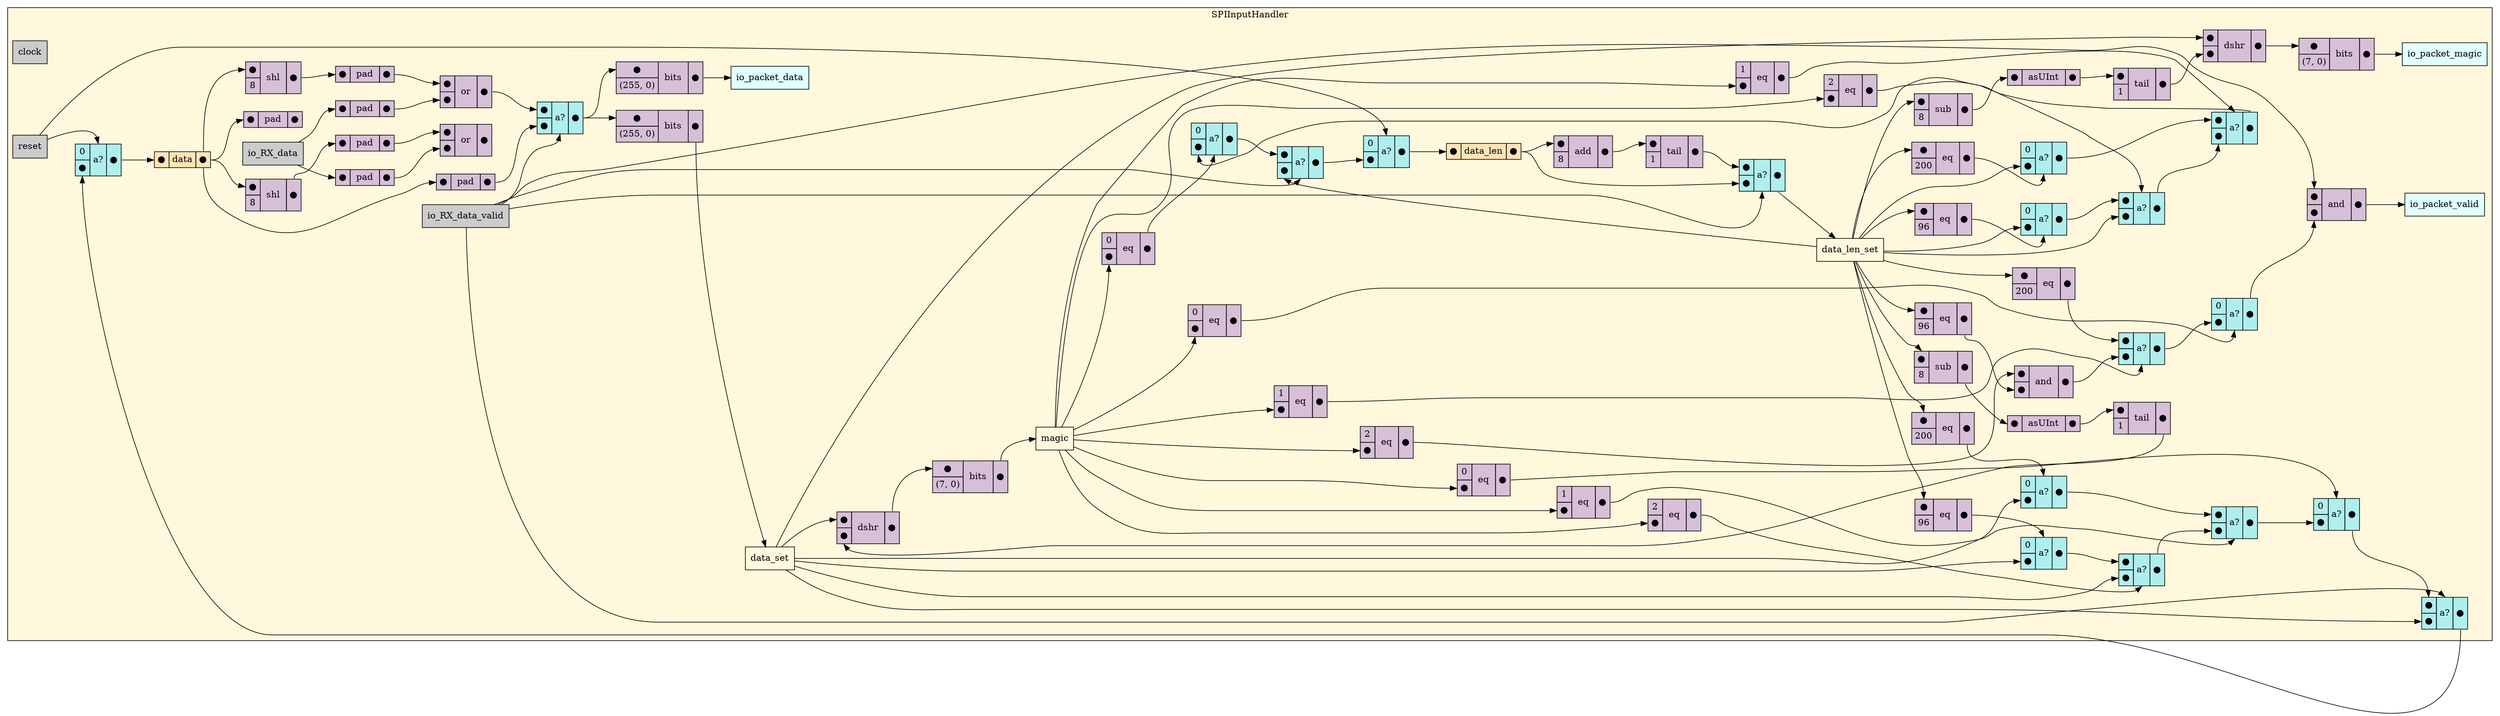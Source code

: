 digraph SPIInputHandler {
stylesheet = "styles.css"
rankdir="LR" 

subgraph cluster_SPIInputHandler {
  label="SPIInputHandler"
  URL=""
  bgcolor="#FFF8DC"
  cluster_SPIInputHandler_clock [shape = "rectangle" style="filled" fillcolor="#CCCCCC" label="clock" rank="0"]
     
cluster_SPIInputHandler_reset [shape = "rectangle" style="filled" fillcolor="#CCCCCC" label="reset" rank="0"]
     
cluster_SPIInputHandler_io_RX_data [shape = "rectangle" style="filled" fillcolor="#CCCCCC" label="io_RX_data" rank="0"]
     
cluster_SPIInputHandler_io_RX_data_valid [shape = "rectangle" style="filled" fillcolor="#CCCCCC" label="io_RX_data_valid" rank="0"]
     
cluster_SPIInputHandler_io_packet_valid [shape = "rectangle" style="filled" fillcolor="#E0FFFF" label="io_packet_valid" rank="1000"]
     
cluster_SPIInputHandler_io_packet_magic [shape = "rectangle" style="filled" fillcolor="#E0FFFF" label="io_packet_magic" rank="1000"]
     
cluster_SPIInputHandler_io_packet_data [shape = "rectangle" style="filled" fillcolor="#E0FFFF" label="io_packet_data" rank="1000"]
     
struct_cluster_SPIInputHandler_data [shape="plaintext" label=<
<TABLE BORDER="0" CELLBORDER="1" CELLSPACING="0" CELLPADDING="4" BGCOLOR="#FFE4B5">
  <TR>
    <TD PORT="in">&#x25cf;</TD>
    <TD>data</TD>
    <TD PORT="out">&#x25cf;</TD>
  </TR>
</TABLE>>];
struct_cluster_SPIInputHandler_data_len [shape="plaintext" label=<
<TABLE BORDER="0" CELLBORDER="1" CELLSPACING="0" CELLPADDING="4" BGCOLOR="#FFE4B5">
  <TR>
    <TD PORT="in">&#x25cf;</TD>
    <TD>data_len</TD>
    <TD PORT="out">&#x25cf;</TD>
  </TR>
</TABLE>>];
cluster_SPIInputHandler_data_len_set [label = "data_len_set" shape="rectangle"]; 

mux_2033144236 [shape = "plaintext" label=<
<TABLE BORDER="0" CELLBORDER="1" CELLSPACING="0" CELLPADDING="4" BGCOLOR="#AFEEEE">
  <TR>
    <TD PORT="in1">&#x25cf;</TD>
    <TD ROWSPAN="2" PORT="select">a?</TD>
    <TD ROWSPAN="2" PORT="out">&#x25cf;</TD>
  </TR>
  <TR>
    <TD PORT="in2">&#x25cf;</TD>
  </TR>
</TABLE>>];
       

op_tail_118 [shape = "plaintext" label=<
<TABLE BORDER="0" CELLBORDER="1" CELLSPACING="0" CELLPADDING="4" BGCOLOR="#D8BFD8">
  <TR>
    <TD PORT="in1">&#x25cf;</TD>
    <TD ROWSPAN="2" > tail </TD>
    <TD ROWSPAN="2" PORT="out">&#x25cf;</TD>
  </TR>
  <TR>
    <TD>1</TD>
  </TR>
</TABLE>>];
       

op_add_119 [shape = "plaintext" label=<
<TABLE BORDER="0" CELLBORDER="1" CELLSPACING="0" CELLPADDING="4" BGCOLOR="#D8BFD8">
  <TR>
    <TD PORT="in1">&#x25cf;</TD>
    <TD ROWSPAN="2" > add </TD>
    <TD ROWSPAN="2" PORT="out">&#x25cf;</TD>
  </TR>
  <TR>
    <TD PORT="in2">8</TD>
  </TR>
</TABLE>>];
       
cluster_SPIInputHandler_data_set [label = "data_set" shape="rectangle"]; 

op_bits_120 [shape = "plaintext" label=<
<TABLE BORDER="0" CELLBORDER="1" CELLSPACING="0" CELLPADDING="4" BGCOLOR="#D8BFD8">
  <TR>
    <TD PORT="in1">&#x25cf;</TD>
    <TD ROWSPAN="2" > bits </TD>
    <TD ROWSPAN="2" PORT="out">&#x25cf;</TD>
  </TR>
  <TR>
    <TD>(255, 0)</TD>
  </TR>
</TABLE>>];
       

mux_853398755 [shape = "plaintext" label=<
<TABLE BORDER="0" CELLBORDER="1" CELLSPACING="0" CELLPADDING="4" BGCOLOR="#AFEEEE">
  <TR>
    <TD PORT="in1">&#x25cf;</TD>
    <TD ROWSPAN="2" PORT="select">a?</TD>
    <TD ROWSPAN="2" PORT="out">&#x25cf;</TD>
  </TR>
  <TR>
    <TD PORT="in2">&#x25cf;</TD>
  </TR>
</TABLE>>];
       

op_or_121 [shape = "plaintext" label=<
<TABLE BORDER="0" CELLBORDER="1" CELLSPACING="0" CELLPADDING="4" BGCOLOR="#D8BFD8">
  <TR>
    <TD PORT="in1">&#x25cf;</TD>
    <TD ROWSPAN="2" > or </TD>
    <TD ROWSPAN="2" PORT="out">&#x25cf;</TD>
  </TR>
  <TR>
    <TD PORT="in2">&#x25cf;</TD>
  </TR>
</TABLE>>];
       

op_pad_122 [shape = "plaintext" label=<
<TABLE BORDER="0" CELLBORDER="1" CELLSPACING="0" CELLPADDING="4" BGCOLOR="#D8BFD8">
  <TR>
    <TD PORT="in1">&#x25cf;</TD>
    <TD > pad </TD>
    <TD PORT="out">&#x25cf;</TD>
  </TR>
</TABLE>>];
       

op_shl_123 [shape = "plaintext" label=<
<TABLE BORDER="0" CELLBORDER="1" CELLSPACING="0" CELLPADDING="4" BGCOLOR="#D8BFD8">
  <TR>
    <TD PORT="in1">&#x25cf;</TD>
    <TD ROWSPAN="2" > shl </TD>
    <TD ROWSPAN="2" PORT="out">&#x25cf;</TD>
  </TR>
  <TR>
    <TD>8</TD>
  </TR>
</TABLE>>];
       

op_pad_124 [shape = "plaintext" label=<
<TABLE BORDER="0" CELLBORDER="1" CELLSPACING="0" CELLPADDING="4" BGCOLOR="#D8BFD8">
  <TR>
    <TD PORT="in1">&#x25cf;</TD>
    <TD > pad </TD>
    <TD PORT="out">&#x25cf;</TD>
  </TR>
</TABLE>>];
       

op_pad_125 [shape = "plaintext" label=<
<TABLE BORDER="0" CELLBORDER="1" CELLSPACING="0" CELLPADDING="4" BGCOLOR="#D8BFD8">
  <TR>
    <TD PORT="in1">&#x25cf;</TD>
    <TD > pad </TD>
    <TD PORT="out">&#x25cf;</TD>
  </TR>
</TABLE>>];
       
cluster_SPIInputHandler_magic [label = "magic" shape="rectangle"]; 

op_bits_126 [shape = "plaintext" label=<
<TABLE BORDER="0" CELLBORDER="1" CELLSPACING="0" CELLPADDING="4" BGCOLOR="#D8BFD8">
  <TR>
    <TD PORT="in1">&#x25cf;</TD>
    <TD ROWSPAN="2" > bits </TD>
    <TD ROWSPAN="2" PORT="out">&#x25cf;</TD>
  </TR>
  <TR>
    <TD>(7, 0)</TD>
  </TR>
</TABLE>>];
       

op_dshr_127 [shape = "plaintext" label=<
<TABLE BORDER="0" CELLBORDER="1" CELLSPACING="0" CELLPADDING="4" BGCOLOR="#D8BFD8">
  <TR>
    <TD PORT="in1">&#x25cf;</TD>
    <TD ROWSPAN="2" > dshr </TD>
    <TD ROWSPAN="2" PORT="out">&#x25cf;</TD>
  </TR>
  <TR>
    <TD PORT="in2">&#x25cf;</TD>
  </TR>
</TABLE>>];
       

op_tail_128 [shape = "plaintext" label=<
<TABLE BORDER="0" CELLBORDER="1" CELLSPACING="0" CELLPADDING="4" BGCOLOR="#D8BFD8">
  <TR>
    <TD PORT="in1">&#x25cf;</TD>
    <TD ROWSPAN="2" > tail </TD>
    <TD ROWSPAN="2" PORT="out">&#x25cf;</TD>
  </TR>
  <TR>
    <TD>1</TD>
  </TR>
</TABLE>>];
       

op_asUInt_129 [shape = "plaintext" label=<
<TABLE BORDER="0" CELLBORDER="1" CELLSPACING="0" CELLPADDING="4" BGCOLOR="#D8BFD8">
  <TR>
    <TD PORT="in1">&#x25cf;</TD>
    <TD > asUInt </TD>
    <TD PORT="out">&#x25cf;</TD>
  </TR>
</TABLE>>];
       

op_sub_130 [shape = "plaintext" label=<
<TABLE BORDER="0" CELLBORDER="1" CELLSPACING="0" CELLPADDING="4" BGCOLOR="#D8BFD8">
  <TR>
    <TD PORT="in1">&#x25cf;</TD>
    <TD ROWSPAN="2" > sub </TD>
    <TD ROWSPAN="2" PORT="out">&#x25cf;</TD>
  </TR>
  <TR>
    <TD PORT="in2">8</TD>
  </TR>
</TABLE>>];
       

op_and_131 [shape = "plaintext" label=<
<TABLE BORDER="0" CELLBORDER="1" CELLSPACING="0" CELLPADDING="4" BGCOLOR="#D8BFD8">
  <TR>
    <TD PORT="in1">&#x25cf;</TD>
    <TD ROWSPAN="2" > and </TD>
    <TD ROWSPAN="2" PORT="out">&#x25cf;</TD>
  </TR>
  <TR>
    <TD PORT="in2">&#x25cf;</TD>
  </TR>
</TABLE>>];
       

mux_2001548779 [shape = "plaintext" label=<
<TABLE BORDER="0" CELLBORDER="1" CELLSPACING="0" CELLPADDING="4" BGCOLOR="#AFEEEE">
  <TR>
    <TD PORT="in1">0</TD>
    <TD ROWSPAN="2" PORT="select">a?</TD>
    <TD ROWSPAN="2" PORT="out">&#x25cf;</TD>
  </TR>
  <TR>
    <TD PORT="in2">&#x25cf;</TD>
  </TR>
</TABLE>>];
       

op_eq_132 [shape = "plaintext" label=<
<TABLE BORDER="0" CELLBORDER="1" CELLSPACING="0" CELLPADDING="4" BGCOLOR="#D8BFD8">
  <TR>
    <TD PORT="in1">0</TD>
    <TD ROWSPAN="2" > eq </TD>
    <TD ROWSPAN="2" PORT="out">&#x25cf;</TD>
  </TR>
  <TR>
    <TD PORT="in2">&#x25cf;</TD>
  </TR>
</TABLE>>];
       

mux_1425310935 [shape = "plaintext" label=<
<TABLE BORDER="0" CELLBORDER="1" CELLSPACING="0" CELLPADDING="4" BGCOLOR="#AFEEEE">
  <TR>
    <TD PORT="in1">&#x25cf;</TD>
    <TD ROWSPAN="2" PORT="select">a?</TD>
    <TD ROWSPAN="2" PORT="out">&#x25cf;</TD>
  </TR>
  <TR>
    <TD PORT="in2">&#x25cf;</TD>
  </TR>
</TABLE>>];
       

op_eq_133 [shape = "plaintext" label=<
<TABLE BORDER="0" CELLBORDER="1" CELLSPACING="0" CELLPADDING="4" BGCOLOR="#D8BFD8">
  <TR>
    <TD PORT="in1">1</TD>
    <TD ROWSPAN="2" > eq </TD>
    <TD ROWSPAN="2" PORT="out">&#x25cf;</TD>
  </TR>
  <TR>
    <TD PORT="in2">&#x25cf;</TD>
  </TR>
</TABLE>>];
       

op_eq_134 [shape = "plaintext" label=<
<TABLE BORDER="0" CELLBORDER="1" CELLSPACING="0" CELLPADDING="4" BGCOLOR="#D8BFD8">
  <TR>
    <TD PORT="in1">&#x25cf;</TD>
    <TD ROWSPAN="2" > eq </TD>
    <TD ROWSPAN="2" PORT="out">&#x25cf;</TD>
  </TR>
  <TR>
    <TD PORT="in2">200</TD>
  </TR>
</TABLE>>];
       

op_and_135 [shape = "plaintext" label=<
<TABLE BORDER="0" CELLBORDER="1" CELLSPACING="0" CELLPADDING="4" BGCOLOR="#D8BFD8">
  <TR>
    <TD PORT="in1">&#x25cf;</TD>
    <TD ROWSPAN="2" > and </TD>
    <TD ROWSPAN="2" PORT="out">&#x25cf;</TD>
  </TR>
  <TR>
    <TD PORT="in2">&#x25cf;</TD>
  </TR>
</TABLE>>];
       

op_eq_136 [shape = "plaintext" label=<
<TABLE BORDER="0" CELLBORDER="1" CELLSPACING="0" CELLPADDING="4" BGCOLOR="#D8BFD8">
  <TR>
    <TD PORT="in1">2</TD>
    <TD ROWSPAN="2" > eq </TD>
    <TD ROWSPAN="2" PORT="out">&#x25cf;</TD>
  </TR>
  <TR>
    <TD PORT="in2">&#x25cf;</TD>
  </TR>
</TABLE>>];
       

op_eq_137 [shape = "plaintext" label=<
<TABLE BORDER="0" CELLBORDER="1" CELLSPACING="0" CELLPADDING="4" BGCOLOR="#D8BFD8">
  <TR>
    <TD PORT="in1">&#x25cf;</TD>
    <TD ROWSPAN="2" > eq </TD>
    <TD ROWSPAN="2" PORT="out">&#x25cf;</TD>
  </TR>
  <TR>
    <TD PORT="in2">96</TD>
  </TR>
</TABLE>>];
       

op_bits_138 [shape = "plaintext" label=<
<TABLE BORDER="0" CELLBORDER="1" CELLSPACING="0" CELLPADDING="4" BGCOLOR="#D8BFD8">
  <TR>
    <TD PORT="in1">&#x25cf;</TD>
    <TD ROWSPAN="2" > bits </TD>
    <TD ROWSPAN="2" PORT="out">&#x25cf;</TD>
  </TR>
  <TR>
    <TD>(7, 0)</TD>
  </TR>
</TABLE>>];
       

op_dshr_139 [shape = "plaintext" label=<
<TABLE BORDER="0" CELLBORDER="1" CELLSPACING="0" CELLPADDING="4" BGCOLOR="#D8BFD8">
  <TR>
    <TD PORT="in1">&#x25cf;</TD>
    <TD ROWSPAN="2" > dshr </TD>
    <TD ROWSPAN="2" PORT="out">&#x25cf;</TD>
  </TR>
  <TR>
    <TD PORT="in2">&#x25cf;</TD>
  </TR>
</TABLE>>];
       

op_tail_140 [shape = "plaintext" label=<
<TABLE BORDER="0" CELLBORDER="1" CELLSPACING="0" CELLPADDING="4" BGCOLOR="#D8BFD8">
  <TR>
    <TD PORT="in1">&#x25cf;</TD>
    <TD ROWSPAN="2" > tail </TD>
    <TD ROWSPAN="2" PORT="out">&#x25cf;</TD>
  </TR>
  <TR>
    <TD>1</TD>
  </TR>
</TABLE>>];
       

op_asUInt_141 [shape = "plaintext" label=<
<TABLE BORDER="0" CELLBORDER="1" CELLSPACING="0" CELLPADDING="4" BGCOLOR="#D8BFD8">
  <TR>
    <TD PORT="in1">&#x25cf;</TD>
    <TD > asUInt </TD>
    <TD PORT="out">&#x25cf;</TD>
  </TR>
</TABLE>>];
       

op_sub_142 [shape = "plaintext" label=<
<TABLE BORDER="0" CELLBORDER="1" CELLSPACING="0" CELLPADDING="4" BGCOLOR="#D8BFD8">
  <TR>
    <TD PORT="in1">&#x25cf;</TD>
    <TD ROWSPAN="2" > sub </TD>
    <TD ROWSPAN="2" PORT="out">&#x25cf;</TD>
  </TR>
  <TR>
    <TD PORT="in2">8</TD>
  </TR>
</TABLE>>];
       

op_bits_143 [shape = "plaintext" label=<
<TABLE BORDER="0" CELLBORDER="1" CELLSPACING="0" CELLPADDING="4" BGCOLOR="#D8BFD8">
  <TR>
    <TD PORT="in1">&#x25cf;</TD>
    <TD ROWSPAN="2" > bits </TD>
    <TD ROWSPAN="2" PORT="out">&#x25cf;</TD>
  </TR>
  <TR>
    <TD>(255, 0)</TD>
  </TR>
</TABLE>>];
       

mux_853398755 [shape = "plaintext" label=<
<TABLE BORDER="0" CELLBORDER="1" CELLSPACING="0" CELLPADDING="4" BGCOLOR="#AFEEEE">
  <TR>
    <TD PORT="in1">&#x25cf;</TD>
    <TD ROWSPAN="2" PORT="select">a?</TD>
    <TD ROWSPAN="2" PORT="out">&#x25cf;</TD>
  </TR>
  <TR>
    <TD PORT="in2">&#x25cf;</TD>
  </TR>
</TABLE>>];
       

op_or_144 [shape = "plaintext" label=<
<TABLE BORDER="0" CELLBORDER="1" CELLSPACING="0" CELLPADDING="4" BGCOLOR="#D8BFD8">
  <TR>
    <TD PORT="in1">&#x25cf;</TD>
    <TD ROWSPAN="2" > or </TD>
    <TD ROWSPAN="2" PORT="out">&#x25cf;</TD>
  </TR>
  <TR>
    <TD PORT="in2">&#x25cf;</TD>
  </TR>
</TABLE>>];
       

op_pad_145 [shape = "plaintext" label=<
<TABLE BORDER="0" CELLBORDER="1" CELLSPACING="0" CELLPADDING="4" BGCOLOR="#D8BFD8">
  <TR>
    <TD PORT="in1">&#x25cf;</TD>
    <TD > pad </TD>
    <TD PORT="out">&#x25cf;</TD>
  </TR>
</TABLE>>];
       

op_shl_146 [shape = "plaintext" label=<
<TABLE BORDER="0" CELLBORDER="1" CELLSPACING="0" CELLPADDING="4" BGCOLOR="#D8BFD8">
  <TR>
    <TD PORT="in1">&#x25cf;</TD>
    <TD ROWSPAN="2" > shl </TD>
    <TD ROWSPAN="2" PORT="out">&#x25cf;</TD>
  </TR>
  <TR>
    <TD>8</TD>
  </TR>
</TABLE>>];
       

op_pad_147 [shape = "plaintext" label=<
<TABLE BORDER="0" CELLBORDER="1" CELLSPACING="0" CELLPADDING="4" BGCOLOR="#D8BFD8">
  <TR>
    <TD PORT="in1">&#x25cf;</TD>
    <TD > pad </TD>
    <TD PORT="out">&#x25cf;</TD>
  </TR>
</TABLE>>];
       

op_pad_148 [shape = "plaintext" label=<
<TABLE BORDER="0" CELLBORDER="1" CELLSPACING="0" CELLPADDING="4" BGCOLOR="#D8BFD8">
  <TR>
    <TD PORT="in1">&#x25cf;</TD>
    <TD > pad </TD>
    <TD PORT="out">&#x25cf;</TD>
  </TR>
</TABLE>>];
       

mux_1424793019 [shape = "plaintext" label=<
<TABLE BORDER="0" CELLBORDER="1" CELLSPACING="0" CELLPADDING="4" BGCOLOR="#AFEEEE">
  <TR>
    <TD PORT="in1">0</TD>
    <TD ROWSPAN="2" PORT="select">a?</TD>
    <TD ROWSPAN="2" PORT="out">&#x25cf;</TD>
  </TR>
  <TR>
    <TD PORT="in2">&#x25cf;</TD>
  </TR>
</TABLE>>];
       

mux_518198640 [shape = "plaintext" label=<
<TABLE BORDER="0" CELLBORDER="1" CELLSPACING="0" CELLPADDING="4" BGCOLOR="#AFEEEE">
  <TR>
    <TD PORT="in1">&#x25cf;</TD>
    <TD ROWSPAN="2" PORT="select">a?</TD>
    <TD ROWSPAN="2" PORT="out">&#x25cf;</TD>
  </TR>
  <TR>
    <TD PORT="in2">&#x25cf;</TD>
  </TR>
</TABLE>>];
       

mux_309405184 [shape = "plaintext" label=<
<TABLE BORDER="0" CELLBORDER="1" CELLSPACING="0" CELLPADDING="4" BGCOLOR="#AFEEEE">
  <TR>
    <TD PORT="in1">0</TD>
    <TD ROWSPAN="2" PORT="select">a?</TD>
    <TD ROWSPAN="2" PORT="out">&#x25cf;</TD>
  </TR>
  <TR>
    <TD PORT="in2">&#x25cf;</TD>
  </TR>
</TABLE>>];
       

op_eq_149 [shape = "plaintext" label=<
<TABLE BORDER="0" CELLBORDER="1" CELLSPACING="0" CELLPADDING="4" BGCOLOR="#D8BFD8">
  <TR>
    <TD PORT="in1">0</TD>
    <TD ROWSPAN="2" > eq </TD>
    <TD ROWSPAN="2" PORT="out">&#x25cf;</TD>
  </TR>
  <TR>
    <TD PORT="in2">&#x25cf;</TD>
  </TR>
</TABLE>>];
       

mux_1382357871 [shape = "plaintext" label=<
<TABLE BORDER="0" CELLBORDER="1" CELLSPACING="0" CELLPADDING="4" BGCOLOR="#AFEEEE">
  <TR>
    <TD PORT="in1">&#x25cf;</TD>
    <TD ROWSPAN="2" PORT="select">a?</TD>
    <TD ROWSPAN="2" PORT="out">&#x25cf;</TD>
  </TR>
  <TR>
    <TD PORT="in2">&#x25cf;</TD>
  </TR>
</TABLE>>];
       

op_eq_150 [shape = "plaintext" label=<
<TABLE BORDER="0" CELLBORDER="1" CELLSPACING="0" CELLPADDING="4" BGCOLOR="#D8BFD8">
  <TR>
    <TD PORT="in1">1</TD>
    <TD ROWSPAN="2" > eq </TD>
    <TD ROWSPAN="2" PORT="out">&#x25cf;</TD>
  </TR>
  <TR>
    <TD PORT="in2">&#x25cf;</TD>
  </TR>
</TABLE>>];
       

mux_1112704152 [shape = "plaintext" label=<
<TABLE BORDER="0" CELLBORDER="1" CELLSPACING="0" CELLPADDING="4" BGCOLOR="#AFEEEE">
  <TR>
    <TD PORT="in1">0</TD>
    <TD ROWSPAN="2" PORT="select">a?</TD>
    <TD ROWSPAN="2" PORT="out">&#x25cf;</TD>
  </TR>
  <TR>
    <TD PORT="in2">&#x25cf;</TD>
  </TR>
</TABLE>>];
       

op_eq_151 [shape = "plaintext" label=<
<TABLE BORDER="0" CELLBORDER="1" CELLSPACING="0" CELLPADDING="4" BGCOLOR="#D8BFD8">
  <TR>
    <TD PORT="in1">&#x25cf;</TD>
    <TD ROWSPAN="2" > eq </TD>
    <TD ROWSPAN="2" PORT="out">&#x25cf;</TD>
  </TR>
  <TR>
    <TD PORT="in2">200</TD>
  </TR>
</TABLE>>];
       

mux_473516897 [shape = "plaintext" label=<
<TABLE BORDER="0" CELLBORDER="1" CELLSPACING="0" CELLPADDING="4" BGCOLOR="#AFEEEE">
  <TR>
    <TD PORT="in1">&#x25cf;</TD>
    <TD ROWSPAN="2" PORT="select">a?</TD>
    <TD ROWSPAN="2" PORT="out">&#x25cf;</TD>
  </TR>
  <TR>
    <TD PORT="in2">&#x25cf;</TD>
  </TR>
</TABLE>>];
       

op_eq_152 [shape = "plaintext" label=<
<TABLE BORDER="0" CELLBORDER="1" CELLSPACING="0" CELLPADDING="4" BGCOLOR="#D8BFD8">
  <TR>
    <TD PORT="in1">2</TD>
    <TD ROWSPAN="2" > eq </TD>
    <TD ROWSPAN="2" PORT="out">&#x25cf;</TD>
  </TR>
  <TR>
    <TD PORT="in2">&#x25cf;</TD>
  </TR>
</TABLE>>];
       

mux_2043025405 [shape = "plaintext" label=<
<TABLE BORDER="0" CELLBORDER="1" CELLSPACING="0" CELLPADDING="4" BGCOLOR="#AFEEEE">
  <TR>
    <TD PORT="in1">0</TD>
    <TD ROWSPAN="2" PORT="select">a?</TD>
    <TD ROWSPAN="2" PORT="out">&#x25cf;</TD>
  </TR>
  <TR>
    <TD PORT="in2">&#x25cf;</TD>
  </TR>
</TABLE>>];
       

op_eq_153 [shape = "plaintext" label=<
<TABLE BORDER="0" CELLBORDER="1" CELLSPACING="0" CELLPADDING="4" BGCOLOR="#D8BFD8">
  <TR>
    <TD PORT="in1">&#x25cf;</TD>
    <TD ROWSPAN="2" > eq </TD>
    <TD ROWSPAN="2" PORT="out">&#x25cf;</TD>
  </TR>
  <TR>
    <TD PORT="in2">96</TD>
  </TR>
</TABLE>>];
       

mux_401762728 [shape = "plaintext" label=<
<TABLE BORDER="0" CELLBORDER="1" CELLSPACING="0" CELLPADDING="4" BGCOLOR="#AFEEEE">
  <TR>
    <TD PORT="in1">0</TD>
    <TD ROWSPAN="2" PORT="select">a?</TD>
    <TD ROWSPAN="2" PORT="out">&#x25cf;</TD>
  </TR>
  <TR>
    <TD PORT="in2">&#x25cf;</TD>
  </TR>
</TABLE>>];
       

mux_690986493 [shape = "plaintext" label=<
<TABLE BORDER="0" CELLBORDER="1" CELLSPACING="0" CELLPADDING="4" BGCOLOR="#AFEEEE">
  <TR>
    <TD PORT="in1">&#x25cf;</TD>
    <TD ROWSPAN="2" PORT="select">a?</TD>
    <TD ROWSPAN="2" PORT="out">&#x25cf;</TD>
  </TR>
  <TR>
    <TD PORT="in2">&#x25cf;</TD>
  </TR>
</TABLE>>];
       

mux_1842660964 [shape = "plaintext" label=<
<TABLE BORDER="0" CELLBORDER="1" CELLSPACING="0" CELLPADDING="4" BGCOLOR="#AFEEEE">
  <TR>
    <TD PORT="in1">0</TD>
    <TD ROWSPAN="2" PORT="select">a?</TD>
    <TD ROWSPAN="2" PORT="out">&#x25cf;</TD>
  </TR>
  <TR>
    <TD PORT="in2">&#x25cf;</TD>
  </TR>
</TABLE>>];
       

op_eq_154 [shape = "plaintext" label=<
<TABLE BORDER="0" CELLBORDER="1" CELLSPACING="0" CELLPADDING="4" BGCOLOR="#D8BFD8">
  <TR>
    <TD PORT="in1">0</TD>
    <TD ROWSPAN="2" > eq </TD>
    <TD ROWSPAN="2" PORT="out">&#x25cf;</TD>
  </TR>
  <TR>
    <TD PORT="in2">&#x25cf;</TD>
  </TR>
</TABLE>>];
       

mux_444716037 [shape = "plaintext" label=<
<TABLE BORDER="0" CELLBORDER="1" CELLSPACING="0" CELLPADDING="4" BGCOLOR="#AFEEEE">
  <TR>
    <TD PORT="in1">&#x25cf;</TD>
    <TD ROWSPAN="2" PORT="select">a?</TD>
    <TD ROWSPAN="2" PORT="out">&#x25cf;</TD>
  </TR>
  <TR>
    <TD PORT="in2">&#x25cf;</TD>
  </TR>
</TABLE>>];
       

op_eq_155 [shape = "plaintext" label=<
<TABLE BORDER="0" CELLBORDER="1" CELLSPACING="0" CELLPADDING="4" BGCOLOR="#D8BFD8">
  <TR>
    <TD PORT="in1">1</TD>
    <TD ROWSPAN="2" > eq </TD>
    <TD ROWSPAN="2" PORT="out">&#x25cf;</TD>
  </TR>
  <TR>
    <TD PORT="in2">&#x25cf;</TD>
  </TR>
</TABLE>>];
       

mux_221467852 [shape = "plaintext" label=<
<TABLE BORDER="0" CELLBORDER="1" CELLSPACING="0" CELLPADDING="4" BGCOLOR="#AFEEEE">
  <TR>
    <TD PORT="in1">0</TD>
    <TD ROWSPAN="2" PORT="select">a?</TD>
    <TD ROWSPAN="2" PORT="out">&#x25cf;</TD>
  </TR>
  <TR>
    <TD PORT="in2">&#x25cf;</TD>
  </TR>
</TABLE>>];
       

op_eq_156 [shape = "plaintext" label=<
<TABLE BORDER="0" CELLBORDER="1" CELLSPACING="0" CELLPADDING="4" BGCOLOR="#D8BFD8">
  <TR>
    <TD PORT="in1">&#x25cf;</TD>
    <TD ROWSPAN="2" > eq </TD>
    <TD ROWSPAN="2" PORT="out">&#x25cf;</TD>
  </TR>
  <TR>
    <TD PORT="in2">200</TD>
  </TR>
</TABLE>>];
       

mux_497010548 [shape = "plaintext" label=<
<TABLE BORDER="0" CELLBORDER="1" CELLSPACING="0" CELLPADDING="4" BGCOLOR="#AFEEEE">
  <TR>
    <TD PORT="in1">&#x25cf;</TD>
    <TD ROWSPAN="2" PORT="select">a?</TD>
    <TD ROWSPAN="2" PORT="out">&#x25cf;</TD>
  </TR>
  <TR>
    <TD PORT="in2">&#x25cf;</TD>
  </TR>
</TABLE>>];
       

op_eq_157 [shape = "plaintext" label=<
<TABLE BORDER="0" CELLBORDER="1" CELLSPACING="0" CELLPADDING="4" BGCOLOR="#D8BFD8">
  <TR>
    <TD PORT="in1">2</TD>
    <TD ROWSPAN="2" > eq </TD>
    <TD ROWSPAN="2" PORT="out">&#x25cf;</TD>
  </TR>
  <TR>
    <TD PORT="in2">&#x25cf;</TD>
  </TR>
</TABLE>>];
       

mux_1069762835 [shape = "plaintext" label=<
<TABLE BORDER="0" CELLBORDER="1" CELLSPACING="0" CELLPADDING="4" BGCOLOR="#AFEEEE">
  <TR>
    <TD PORT="in1">0</TD>
    <TD ROWSPAN="2" PORT="select">a?</TD>
    <TD ROWSPAN="2" PORT="out">&#x25cf;</TD>
  </TR>
  <TR>
    <TD PORT="in2">&#x25cf;</TD>
  </TR>
</TABLE>>];
       

op_eq_158 [shape = "plaintext" label=<
<TABLE BORDER="0" CELLBORDER="1" CELLSPACING="0" CELLPADDING="4" BGCOLOR="#D8BFD8">
  <TR>
    <TD PORT="in1">&#x25cf;</TD>
    <TD ROWSPAN="2" > eq </TD>
    <TD ROWSPAN="2" PORT="out">&#x25cf;</TD>
  </TR>
  <TR>
    <TD PORT="in2">96</TD>
  </TR>
</TABLE>>];
       

  cluster_SPIInputHandler_data_len_set -> op_eq_156:in1
  op_sub_142:out -> op_asUInt_141:in1
  cluster_SPIInputHandler_data_len_set -> op_eq_134:in1
  op_tail_118:out -> mux_2033144236:in1
  op_pad_147:out -> op_or_144:in2
  struct_cluster_SPIInputHandler_data_len:out -> op_add_119:in1
  cluster_SPIInputHandler_data_set -> mux_518198640:in2
  mux_2043025405:out -> mux_473516897:in1
  cluster_SPIInputHandler_data_len_set -> mux_497010548:in2
  mux_497010548:out -> mux_444716037:in2
  cluster_SPIInputHandler_data_len_set -> mux_690986493:in2
  op_dshr_127:out -> op_bits_126:in1
  op_eq_133:out -> mux_1425310935:select
  op_and_131:out -> cluster_SPIInputHandler_io_packet_valid
  op_eq_158:out -> mux_1069762835:select
  cluster_SPIInputHandler_data_len_set -> op_sub_142:in1
  cluster_SPIInputHandler_magic -> op_eq_150:in2
  mux_690986493:out -> mux_401762728:in2
  cluster_SPIInputHandler_io_RX_data -> op_pad_124:in1
  cluster_SPIInputHandler_magic -> op_eq_149:in2
  mux_309405184:out -> mux_518198640:in1
  cluster_SPIInputHandler_magic -> op_eq_154:in2
  cluster_SPIInputHandler_magic -> op_eq_132:in2
  op_add_119:out -> op_tail_118:in1
  cluster_SPIInputHandler_magic -> op_eq_136:in2
  op_eq_156:out -> mux_221467852:select
  op_pad_122:out -> op_or_121:in1
  op_bits_120:out -> cluster_SPIInputHandler_data_set
  op_or_144:out -> mux_853398755:in1
  cluster_SPIInputHandler_data_len_set -> op_eq_153:in1
  op_eq_150:out -> mux_1382357871:select
  cluster_SPIInputHandler_data_len_set -> op_sub_130:in1
  cluster_SPIInputHandler_reset -> mux_1424793019:select
  struct_cluster_SPIInputHandler_data:out -> op_pad_125:in1
  op_tail_128:out -> op_dshr_127:in2
  cluster_SPIInputHandler_data_set -> op_dshr_139:in1
  cluster_SPIInputHandler_io_RX_data -> op_pad_147:in1
  cluster_SPIInputHandler_magic -> op_eq_155:in2
  cluster_SPIInputHandler_data_set -> mux_1112704152:in2
  cluster_SPIInputHandler_data_set -> mux_2043025405:in2
  op_pad_145:out -> op_or_144:in1
  mux_2001548779:out -> op_and_131:in2
  op_and_135:out -> mux_1425310935:in2
  cluster_SPIInputHandler_io_RX_data_valid -> mux_690986493:select
  mux_401762728:out -> struct_cluster_SPIInputHandler_data_len:in
  mux_518198640:out -> mux_1424793019:in2
  struct_cluster_SPIInputHandler_data:out -> op_shl_123:in1
  cluster_SPIInputHandler_data_len_set -> op_eq_158:in1
  mux_1842660964:out -> mux_690986493:in1
  mux_1069762835:out -> mux_497010548:in1
  mux_1424793019:out -> struct_cluster_SPIInputHandler_data:in
  mux_221467852:out -> mux_444716037:in1
  op_eq_149:out -> mux_309405184:select
  cluster_SPIInputHandler_data_len_set -> mux_1069762835:in2
  op_eq_137:out -> op_and_135:in2
  op_asUInt_129:out -> op_tail_128:in1
  cluster_SPIInputHandler_magic -> op_eq_133:in2
  mux_2033144236:out -> cluster_SPIInputHandler_data_len_set
  op_bits_143:out -> cluster_SPIInputHandler_io_packet_data
  mux_473516897:out -> mux_1382357871:in2
  mux_1382357871:out -> mux_309405184:in2
  cluster_SPIInputHandler_magic -> op_eq_152:in2
  op_shl_123:out -> op_pad_122:in1
  struct_cluster_SPIInputHandler_data:out -> op_shl_146:in1
  mux_853398755:out -> op_bits_120:in1
  op_eq_154:out -> mux_1842660964:select
  op_eq_155:out -> mux_444716037:select
  mux_444716037:out -> mux_1842660964:in2
  cluster_SPIInputHandler_data_len_set -> op_eq_151:in1
  struct_cluster_SPIInputHandler_data_len:out -> mux_2033144236:in2
  op_eq_152:out -> mux_473516897:select
  struct_cluster_SPIInputHandler_data:out -> op_pad_148:in1
  cluster_SPIInputHandler_data_set -> op_dshr_127:in1
  cluster_SPIInputHandler_data_len_set -> mux_221467852:in2
  cluster_SPIInputHandler_data_set -> mux_473516897:in2
  mux_853398755:out -> op_bits_143:in1
  op_eq_153:out -> mux_2043025405:select
  op_shl_146:out -> op_pad_145:in1
  op_asUInt_141:out -> op_tail_140:in1
  op_eq_132:out -> mux_2001548779:select
  op_sub_130:out -> op_asUInt_129:in1
  op_eq_151:out -> mux_1112704152:select
  cluster_SPIInputHandler_io_RX_data_valid -> op_and_131:in1
  cluster_SPIInputHandler_io_RX_data_valid -> mux_853398755:select
  op_eq_134:out -> mux_1425310935:in1
  op_eq_157:out -> mux_497010548:select
  mux_1425310935:out -> mux_2001548779:in2
  cluster_SPIInputHandler_reset -> mux_401762728:select
  cluster_SPIInputHandler_io_RX_data_valid -> mux_518198640:select
  op_eq_136:out -> op_and_135:in1
  op_bits_126:out -> cluster_SPIInputHandler_magic
  op_pad_148:out -> mux_853398755:in2
  op_pad_124:out -> op_or_121:in2
  cluster_SPIInputHandler_io_RX_data_valid -> mux_2033144236:select
  op_dshr_139:out -> op_bits_138:in1
  op_bits_138:out -> cluster_SPIInputHandler_io_packet_magic
  cluster_SPIInputHandler_magic -> op_eq_157:in2
  mux_1112704152:out -> mux_1382357871:in1
  cluster_SPIInputHandler_data_len_set -> op_eq_137:in1
  op_tail_140:out -> op_dshr_139:in2
  
  
}
     
}
